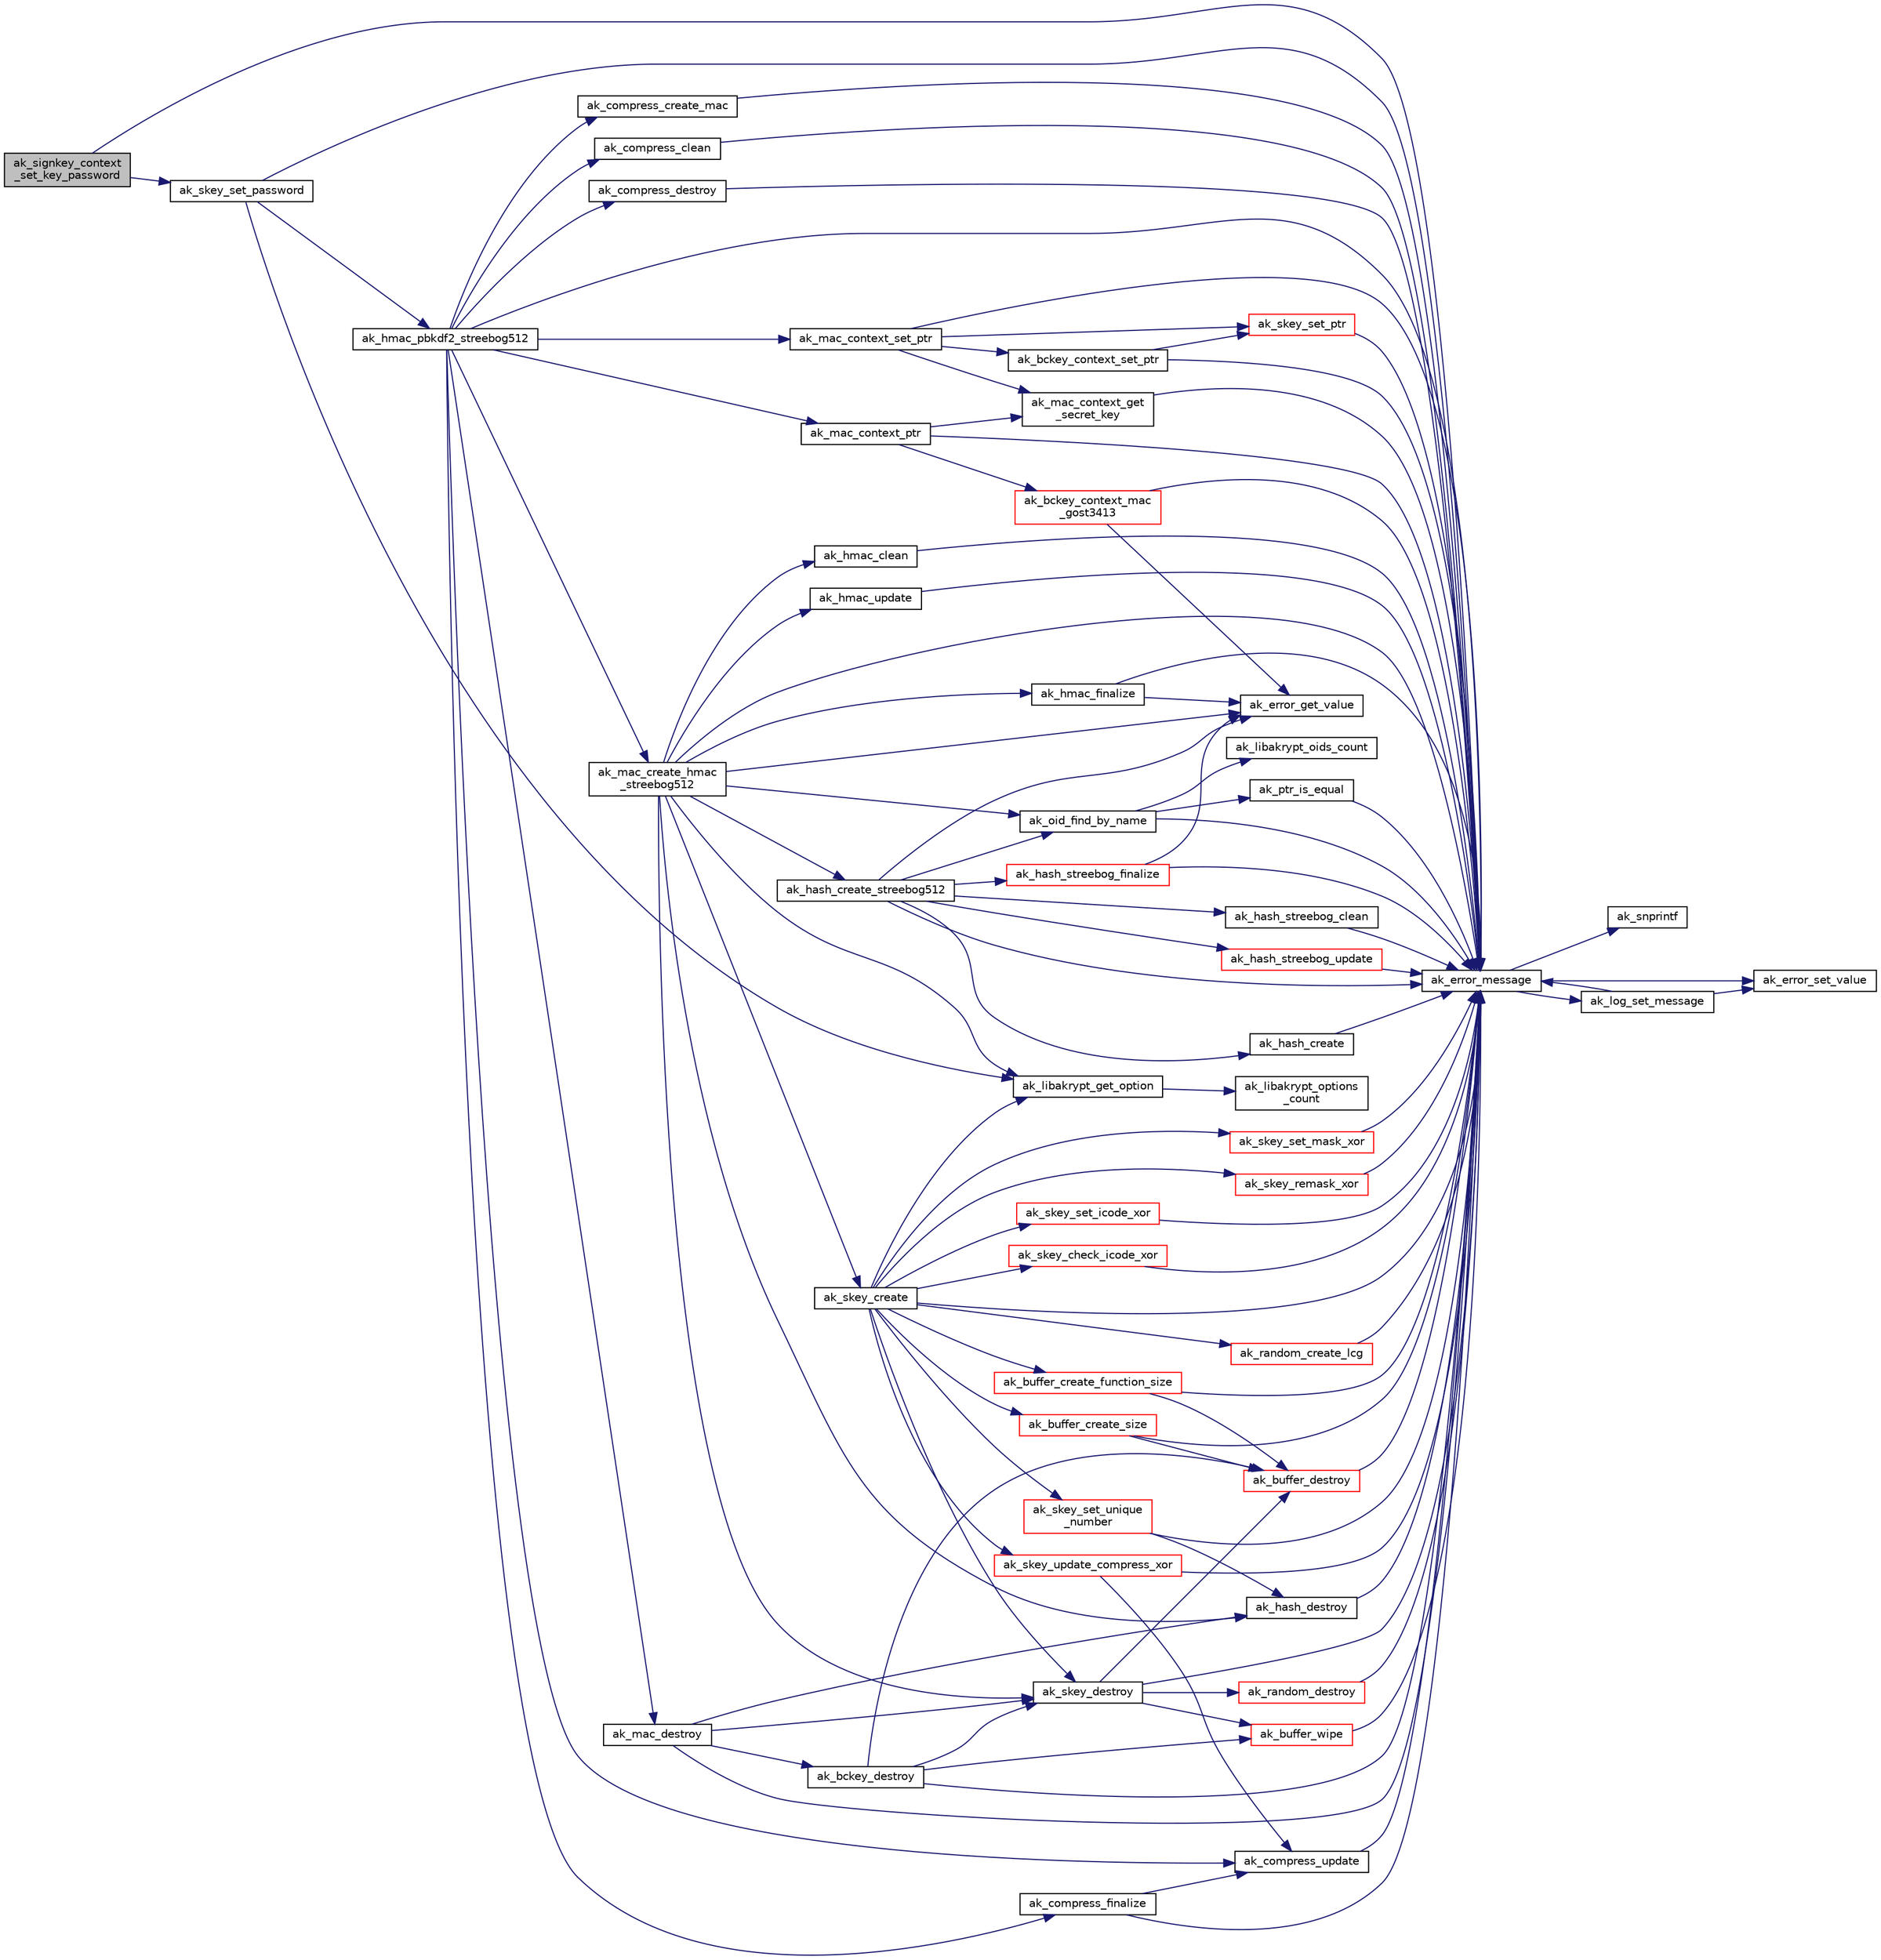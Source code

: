 digraph "ak_signkey_context_set_key_password"
{
  edge [fontname="Helvetica",fontsize="10",labelfontname="Helvetica",labelfontsize="10"];
  node [fontname="Helvetica",fontsize="10",shape=record];
  rankdir="LR";
  Node1 [label="ak_signkey_context\l_set_key_password",height=0.2,width=0.4,color="black", fillcolor="grey75", style="filled", fontcolor="black"];
  Node1 -> Node2 [color="midnightblue",fontsize="10",style="solid",fontname="Helvetica"];
  Node2 [label="ak_error_message",height=0.2,width=0.4,color="black", fillcolor="white", style="filled",URL="$ak__log_8c.html#a80a4822cbd184b3cbcc43096126eb52b",tooltip="Вывод сообщений о возникшей в процессе выполнения ошибке. "];
  Node2 -> Node3 [color="midnightblue",fontsize="10",style="solid",fontname="Helvetica"];
  Node3 [label="ak_snprintf",height=0.2,width=0.4,color="black", fillcolor="white", style="filled",URL="$ak__log_8c.html#a129225cc1640b6773cf0a7d629f0dca6",tooltip="Обобщенная реализация функции snprintf для различных компиляторов. "];
  Node2 -> Node4 [color="midnightblue",fontsize="10",style="solid",fontname="Helvetica"];
  Node4 [label="ak_log_set_message",height=0.2,width=0.4,color="black", fillcolor="white", style="filled",URL="$ak__log_8c.html#a25eff854c3f398d72791d04662d0978a",tooltip="Прямой вывод сообщения аудита. "];
  Node4 -> Node5 [color="midnightblue",fontsize="10",style="solid",fontname="Helvetica"];
  Node5 [label="ak_error_set_value",height=0.2,width=0.4,color="black", fillcolor="white", style="filled",URL="$ak__log_8c.html#a700e68d9e88d81489869ba269af25c7b",tooltip="Функция устанавливает значение переменной, хранящей ошибку выполнения программы. "];
  Node4 -> Node2 [color="midnightblue",fontsize="10",style="solid",fontname="Helvetica"];
  Node2 -> Node5 [color="midnightblue",fontsize="10",style="solid",fontname="Helvetica"];
  Node1 -> Node6 [color="midnightblue",fontsize="10",style="solid",fontname="Helvetica"];
  Node6 [label="ak_skey_set_password",height=0.2,width=0.4,color="black", fillcolor="white", style="filled",URL="$ak__skey_8c.html#aa420eb17aa373f16c654f8328a8ba742",tooltip="Присвоение секретному ключу значения, выработанного из пароля "];
  Node6 -> Node2 [color="midnightblue",fontsize="10",style="solid",fontname="Helvetica"];
  Node6 -> Node7 [color="midnightblue",fontsize="10",style="solid",fontname="Helvetica"];
  Node7 [label="ak_hmac_pbkdf2_streebog512",height=0.2,width=0.4,color="black", fillcolor="white", style="filled",URL="$ak__hmac_8c.html#aab35977f3c392d3f62bef73e4ab253bb",tooltip="Развертка ключевого вектора из пароля (согласно Р 50.1.111-2016, раздел 4) "];
  Node7 -> Node2 [color="midnightblue",fontsize="10",style="solid",fontname="Helvetica"];
  Node7 -> Node8 [color="midnightblue",fontsize="10",style="solid",fontname="Helvetica"];
  Node8 [label="ak_mac_create_hmac\l_streebog512",height=0.2,width=0.4,color="black", fillcolor="white", style="filled",URL="$ak__hmac_8c.html#a86f72520e2c5b0679a7298015242dd40",tooltip="Инициализация ключа алгоритма выработки имитовставки hmac на основе streebog512. "];
  Node8 -> Node9 [color="midnightblue",fontsize="10",style="solid",fontname="Helvetica"];
  Node9 [label="ak_hash_create_streebog512",height=0.2,width=0.4,color="black", fillcolor="white", style="filled",URL="$ak__hash_8h.html#a7ed6e2c852160fb48ef9fac46b91bcd2",tooltip="Инициализация контекста функции бесключевого хеширования ГОСТ Р 34.11-2012 (Стрибог512). "];
  Node9 -> Node2 [color="midnightblue",fontsize="10",style="solid",fontname="Helvetica"];
  Node9 -> Node10 [color="midnightblue",fontsize="10",style="solid",fontname="Helvetica"];
  Node10 [label="ak_hash_create",height=0.2,width=0.4,color="black", fillcolor="white", style="filled",URL="$ak__hash_8c.html#a8c7568f76446f2eeb5017fdae910fc35",tooltip="Инициализация контекста функции хеширования. "];
  Node10 -> Node2 [color="midnightblue",fontsize="10",style="solid",fontname="Helvetica"];
  Node9 -> Node11 [color="midnightblue",fontsize="10",style="solid",fontname="Helvetica"];
  Node11 [label="ak_oid_find_by_name",height=0.2,width=0.4,color="black", fillcolor="white", style="filled",URL="$ak__oid_8c.html#a54ed66e94caacfda6aed38210b6b6443",tooltip="Поиск OID его имени. "];
  Node11 -> Node2 [color="midnightblue",fontsize="10",style="solid",fontname="Helvetica"];
  Node11 -> Node12 [color="midnightblue",fontsize="10",style="solid",fontname="Helvetica"];
  Node12 [label="ak_ptr_is_equal",height=0.2,width=0.4,color="black", fillcolor="white", style="filled",URL="$ak__tools_8c.html#aad0f57a8872509185b031a4dca334f98",tooltip="Сравнение двух областей памяти. "];
  Node12 -> Node2 [color="midnightblue",fontsize="10",style="solid",fontname="Helvetica"];
  Node11 -> Node13 [color="midnightblue",fontsize="10",style="solid",fontname="Helvetica"];
  Node13 [label="ak_libakrypt_oids_count",height=0.2,width=0.4,color="black", fillcolor="white", style="filled",URL="$ak__oid_8c.html#a40c98c3dad257cd9a3b3a3ce42eab77c",tooltip="Получение количества доступных OID библиотеки. "];
  Node9 -> Node14 [color="midnightblue",fontsize="10",style="solid",fontname="Helvetica"];
  Node14 [label="ak_error_get_value",height=0.2,width=0.4,color="black", fillcolor="white", style="filled",URL="$ak__log_8c.html#aa0cdd429c558ca0448ce3a8e9529e920",tooltip="Функция возвращает код последней ошибки выполнения программы. "];
  Node9 -> Node15 [color="midnightblue",fontsize="10",style="solid",fontname="Helvetica"];
  Node15 [label="ak_hash_streebog_clean",height=0.2,width=0.4,color="black", fillcolor="white", style="filled",URL="$ak__streebog_8c.html#a92fd7f1a8005cdc510caaa4f0d1daff1"];
  Node15 -> Node2 [color="midnightblue",fontsize="10",style="solid",fontname="Helvetica"];
  Node9 -> Node16 [color="midnightblue",fontsize="10",style="solid",fontname="Helvetica"];
  Node16 [label="ak_hash_streebog_update",height=0.2,width=0.4,color="red", fillcolor="white", style="filled",URL="$ak__streebog_8c.html#a58d0d786e18b5055bdeedd91387fa48c"];
  Node16 -> Node2 [color="midnightblue",fontsize="10",style="solid",fontname="Helvetica"];
  Node9 -> Node17 [color="midnightblue",fontsize="10",style="solid",fontname="Helvetica"];
  Node17 [label="ak_hash_streebog_finalize",height=0.2,width=0.4,color="red", fillcolor="white", style="filled",URL="$ak__streebog_8c.html#a268d663ae1b4436b73f48afabc091463"];
  Node17 -> Node2 [color="midnightblue",fontsize="10",style="solid",fontname="Helvetica"];
  Node17 -> Node14 [color="midnightblue",fontsize="10",style="solid",fontname="Helvetica"];
  Node8 -> Node2 [color="midnightblue",fontsize="10",style="solid",fontname="Helvetica"];
  Node8 -> Node18 [color="midnightblue",fontsize="10",style="solid",fontname="Helvetica"];
  Node18 [label="ak_skey_create",height=0.2,width=0.4,color="black", fillcolor="white", style="filled",URL="$ak__skey_8c.html#a479a01ca31a364a0afb99fcea7ef240f",tooltip="Инициализация структуры секретного ключа. "];
  Node18 -> Node2 [color="midnightblue",fontsize="10",style="solid",fontname="Helvetica"];
  Node18 -> Node19 [color="midnightblue",fontsize="10",style="solid",fontname="Helvetica"];
  Node19 [label="ak_buffer_create_function_size",height=0.2,width=0.4,color="red", fillcolor="white", style="filled",URL="$ak__buffer_8c.html#a16fa2cbd787914ca316618586aa041fe",tooltip="Инициализация буффера с заданными обработчиками выделения и освобождения памяти. "];
  Node19 -> Node2 [color="midnightblue",fontsize="10",style="solid",fontname="Helvetica"];
  Node19 -> Node20 [color="midnightblue",fontsize="10",style="solid",fontname="Helvetica"];
  Node20 [label="ak_buffer_destroy",height=0.2,width=0.4,color="red", fillcolor="white", style="filled",URL="$ak__buffer_8c.html#a25ac100ac189695aeafbf8f81db91bf7",tooltip="Уничтожение данных, хранящиеся в полях структуры struct buffer. "];
  Node20 -> Node2 [color="midnightblue",fontsize="10",style="solid",fontname="Helvetica"];
  Node18 -> Node21 [color="midnightblue",fontsize="10",style="solid",fontname="Helvetica"];
  Node21 [label="ak_skey_destroy",height=0.2,width=0.4,color="black", fillcolor="white", style="filled",URL="$ak__skey_8c.html#adde06281c64694f8a92b5399f9fe116a",tooltip="Очистка структуры секретного ключа. "];
  Node21 -> Node2 [color="midnightblue",fontsize="10",style="solid",fontname="Helvetica"];
  Node21 -> Node22 [color="midnightblue",fontsize="10",style="solid",fontname="Helvetica"];
  Node22 [label="ak_buffer_wipe",height=0.2,width=0.4,color="red", fillcolor="white", style="filled",URL="$ak__buffer_8c.html#afbe9aa168275d43dfedce2de4d2242b7",tooltip="Зачистка данных, хранящихся в буффере. "];
  Node22 -> Node2 [color="midnightblue",fontsize="10",style="solid",fontname="Helvetica"];
  Node21 -> Node20 [color="midnightblue",fontsize="10",style="solid",fontname="Helvetica"];
  Node21 -> Node23 [color="midnightblue",fontsize="10",style="solid",fontname="Helvetica"];
  Node23 [label="ak_random_destroy",height=0.2,width=0.4,color="red", fillcolor="white", style="filled",URL="$ak__random_8c.html#a6a4676e2f5acb44c1023dc640f271448",tooltip="Уничтожение данных, хранящихся в полях структуры struct random. "];
  Node23 -> Node2 [color="midnightblue",fontsize="10",style="solid",fontname="Helvetica"];
  Node18 -> Node24 [color="midnightblue",fontsize="10",style="solid",fontname="Helvetica"];
  Node24 [label="ak_buffer_create_size",height=0.2,width=0.4,color="red", fillcolor="white", style="filled",URL="$ak__buffer_8c.html#aa3ef6502e15e0d51bf6d35808747b802",tooltip="Инициализация буффера и выделение памяти фиксированной длины. "];
  Node24 -> Node2 [color="midnightblue",fontsize="10",style="solid",fontname="Helvetica"];
  Node24 -> Node20 [color="midnightblue",fontsize="10",style="solid",fontname="Helvetica"];
  Node18 -> Node25 [color="midnightblue",fontsize="10",style="solid",fontname="Helvetica"];
  Node25 [label="ak_random_create_lcg",height=0.2,width=0.4,color="red", fillcolor="white", style="filled",URL="$ak__random_8c.html#a7591cdc413cb73da8b1eb463aebc2530",tooltip="Создание линейного конгруэнтного генератора псевдо-случайных чисел. "];
  Node25 -> Node2 [color="midnightblue",fontsize="10",style="solid",fontname="Helvetica"];
  Node18 -> Node26 [color="midnightblue",fontsize="10",style="solid",fontname="Helvetica"];
  Node26 [label="ak_libakrypt_get_option",height=0.2,width=0.4,color="black", fillcolor="white", style="filled",URL="$ak__libakrypt_8c.html#a784731c52e26697d5d5fe179f0fb1969",tooltip="Функция возвращает значение опции с заданным именем. "];
  Node26 -> Node27 [color="midnightblue",fontsize="10",style="solid",fontname="Helvetica"];
  Node27 [label="ak_libakrypt_options\l_count",height=0.2,width=0.4,color="black", fillcolor="white", style="filled",URL="$ak__libakrypt_8c.html#a2a9bc8b5608f12451a25dd8a7d278b01",tooltip="Функция возвращает общее количество опций библиотеки. "];
  Node18 -> Node28 [color="midnightblue",fontsize="10",style="solid",fontname="Helvetica"];
  Node28 [label="ak_skey_set_unique\l_number",height=0.2,width=0.4,color="red", fillcolor="white", style="filled",URL="$ak__skey_8c.html#a2313614dd5e9f00c5bcf074a01bc8c34",tooltip="Присвоение секретному ключу уникального номера. "];
  Node28 -> Node2 [color="midnightblue",fontsize="10",style="solid",fontname="Helvetica"];
  Node28 -> Node29 [color="midnightblue",fontsize="10",style="solid",fontname="Helvetica"];
  Node29 [label="ak_hash_destroy",height=0.2,width=0.4,color="black", fillcolor="white", style="filled",URL="$ak__hash_8c.html#aea4a84bb72d71f441657796db70a0d99",tooltip="Уничтожение контекста функции хеширования. "];
  Node29 -> Node2 [color="midnightblue",fontsize="10",style="solid",fontname="Helvetica"];
  Node18 -> Node30 [color="midnightblue",fontsize="10",style="solid",fontname="Helvetica"];
  Node30 [label="ak_skey_set_mask_xor",height=0.2,width=0.4,color="red", fillcolor="white", style="filled",URL="$ak__skey_8c.html#ab09d80638b30ab1252602a8fddfdd3a7",tooltip="Наложение в пространстве векторов  аддитивной маски на ключ. "];
  Node30 -> Node2 [color="midnightblue",fontsize="10",style="solid",fontname="Helvetica"];
  Node18 -> Node31 [color="midnightblue",fontsize="10",style="solid",fontname="Helvetica"];
  Node31 [label="ak_skey_remask_xor",height=0.2,width=0.4,color="red", fillcolor="white", style="filled",URL="$ak__skey_8c.html#a156bec2f747d614ea589fe35beb25bf3",tooltip="Смена в пространстве векторов  значения аддитивной маски ключа. "];
  Node31 -> Node2 [color="midnightblue",fontsize="10",style="solid",fontname="Helvetica"];
  Node18 -> Node32 [color="midnightblue",fontsize="10",style="solid",fontname="Helvetica"];
  Node32 [label="ak_skey_set_icode_xor",height=0.2,width=0.4,color="red", fillcolor="white", style="filled",URL="$ak__skey_8c.html#acae0b81cb6e089b7dca9d762b4ae6390",tooltip="Вычисление значения контрольной суммы ключа. "];
  Node32 -> Node2 [color="midnightblue",fontsize="10",style="solid",fontname="Helvetica"];
  Node18 -> Node33 [color="midnightblue",fontsize="10",style="solid",fontname="Helvetica"];
  Node33 [label="ak_skey_check_icode_xor",height=0.2,width=0.4,color="red", fillcolor="white", style="filled",URL="$ak__skey_8c.html#a13461561c5c1be629308ea722ac9b81d",tooltip="Проверка значения контрольной суммы ключа. "];
  Node33 -> Node2 [color="midnightblue",fontsize="10",style="solid",fontname="Helvetica"];
  Node18 -> Node34 [color="midnightblue",fontsize="10",style="solid",fontname="Helvetica"];
  Node34 [label="ak_skey_update_compress_xor",height=0.2,width=0.4,color="red", fillcolor="white", style="filled",URL="$ak__skey_8c.html#a3cd3ba13a0910ed055d76e917a9ac022",tooltip="Получение хешированного значения от ключа. "];
  Node34 -> Node2 [color="midnightblue",fontsize="10",style="solid",fontname="Helvetica"];
  Node34 -> Node35 [color="midnightblue",fontsize="10",style="solid",fontname="Helvetica"];
  Node35 [label="ak_compress_update",height=0.2,width=0.4,color="black", fillcolor="white", style="filled",URL="$ak__compress_8c.html#af4e2eb8ba9cbcce1314b55811f442634",tooltip="Обновление состояния контекста сжимающего отображения. "];
  Node35 -> Node2 [color="midnightblue",fontsize="10",style="solid",fontname="Helvetica"];
  Node8 -> Node29 [color="midnightblue",fontsize="10",style="solid",fontname="Helvetica"];
  Node8 -> Node11 [color="midnightblue",fontsize="10",style="solid",fontname="Helvetica"];
  Node8 -> Node14 [color="midnightblue",fontsize="10",style="solid",fontname="Helvetica"];
  Node8 -> Node21 [color="midnightblue",fontsize="10",style="solid",fontname="Helvetica"];
  Node8 -> Node26 [color="midnightblue",fontsize="10",style="solid",fontname="Helvetica"];
  Node8 -> Node36 [color="midnightblue",fontsize="10",style="solid",fontname="Helvetica"];
  Node36 [label="ak_hmac_clean",height=0.2,width=0.4,color="black", fillcolor="white", style="filled",URL="$ak__hmac_8c.html#a791d6e2965d11f5d5b204bffdcb8c546",tooltip="Функция очищает контекст секретного ключа алгоритма выработки имитовставки hmac, а также проверяет ре..."];
  Node36 -> Node2 [color="midnightblue",fontsize="10",style="solid",fontname="Helvetica"];
  Node8 -> Node37 [color="midnightblue",fontsize="10",style="solid",fontname="Helvetica"];
  Node37 [label="ak_hmac_update",height=0.2,width=0.4,color="black", fillcolor="white", style="filled",URL="$ak__hmac_8c.html#a43eb1f820da4cec5fe626f66eadc7493",tooltip="Функция обновляет текущее состояние контекста алгоритма выработки имитовставки hmac. "];
  Node37 -> Node2 [color="midnightblue",fontsize="10",style="solid",fontname="Helvetica"];
  Node8 -> Node38 [color="midnightblue",fontsize="10",style="solid",fontname="Helvetica"];
  Node38 [label="ak_hmac_finalize",height=0.2,width=0.4,color="black", fillcolor="white", style="filled",URL="$ak__hmac_8c.html#a1a89e6f784f9b80d3ee501218e87c20d",tooltip="Функция завершает вычисление алгоритма выработки имитовставки hmac. "];
  Node38 -> Node2 [color="midnightblue",fontsize="10",style="solid",fontname="Helvetica"];
  Node38 -> Node14 [color="midnightblue",fontsize="10",style="solid",fontname="Helvetica"];
  Node7 -> Node39 [color="midnightblue",fontsize="10",style="solid",fontname="Helvetica"];
  Node39 [label="ak_mac_context_set_ptr",height=0.2,width=0.4,color="black", fillcolor="white", style="filled",URL="$ak__mac_8c.html#a6c9de0cbd77cb316f1dbb86be3c311e4",tooltip="Присвоение контексту ключа алгоритма выработки имитовставки константного значения. "];
  Node39 -> Node2 [color="midnightblue",fontsize="10",style="solid",fontname="Helvetica"];
  Node39 -> Node40 [color="midnightblue",fontsize="10",style="solid",fontname="Helvetica"];
  Node40 [label="ak_bckey_context_set_ptr",height=0.2,width=0.4,color="black", fillcolor="white", style="filled",URL="$ak__bckey_8c.html#a3aab6d6fcf4d1ab29cae1fc57f124bc9",tooltip="Присвоение контексту ключа алгоритма блочного шифрования константного значения. "];
  Node40 -> Node2 [color="midnightblue",fontsize="10",style="solid",fontname="Helvetica"];
  Node40 -> Node41 [color="midnightblue",fontsize="10",style="solid",fontname="Helvetica"];
  Node41 [label="ak_skey_set_ptr",height=0.2,width=0.4,color="red", fillcolor="white", style="filled",URL="$ak__skey_8c.html#a665b1e83d5e884401093eee9fa7da22e",tooltip="Присвоение секретному ключу константного значения. "];
  Node41 -> Node2 [color="midnightblue",fontsize="10",style="solid",fontname="Helvetica"];
  Node39 -> Node41 [color="midnightblue",fontsize="10",style="solid",fontname="Helvetica"];
  Node39 -> Node42 [color="midnightblue",fontsize="10",style="solid",fontname="Helvetica"];
  Node42 [label="ak_mac_context_get\l_secret_key",height=0.2,width=0.4,color="black", fillcolor="white", style="filled",URL="$ak__mac_8c.html#ae617b37fd89e0b8f7e19c07a9654c659",tooltip="Функция возвращает указатель на секретный ключ алгоритма выработки имитовставки. "];
  Node42 -> Node2 [color="midnightblue",fontsize="10",style="solid",fontname="Helvetica"];
  Node7 -> Node43 [color="midnightblue",fontsize="10",style="solid",fontname="Helvetica"];
  Node43 [label="ak_compress_create_mac",height=0.2,width=0.4,color="black", fillcolor="white", style="filled",URL="$ak__compress_8c.html#ac784c761a1c90549b6a354ef3a1a66a4",tooltip="Инициализация контекста сжимающего отображения, реализуемого при помощи ключевой функции хеширования..."];
  Node43 -> Node2 [color="midnightblue",fontsize="10",style="solid",fontname="Helvetica"];
  Node7 -> Node44 [color="midnightblue",fontsize="10",style="solid",fontname="Helvetica"];
  Node44 [label="ak_compress_clean",height=0.2,width=0.4,color="black", fillcolor="white", style="filled",URL="$ak__compress_8c.html#a4ccfd6acdaf53703e38dfb059eb66447",tooltip="Очистка контекста сжимающего отображения. "];
  Node44 -> Node2 [color="midnightblue",fontsize="10",style="solid",fontname="Helvetica"];
  Node7 -> Node35 [color="midnightblue",fontsize="10",style="solid",fontname="Helvetica"];
  Node7 -> Node45 [color="midnightblue",fontsize="10",style="solid",fontname="Helvetica"];
  Node45 [label="ak_compress_finalize",height=0.2,width=0.4,color="black", fillcolor="white", style="filled",URL="$ak__compress_8c.html#ae83443579230980fed2cfc3c2bec0488",tooltip="Обновление состояние и вычисление результата применения сжимающего отображения. "];
  Node45 -> Node2 [color="midnightblue",fontsize="10",style="solid",fontname="Helvetica"];
  Node45 -> Node35 [color="midnightblue",fontsize="10",style="solid",fontname="Helvetica"];
  Node7 -> Node46 [color="midnightblue",fontsize="10",style="solid",fontname="Helvetica"];
  Node46 [label="ak_compress_destroy",height=0.2,width=0.4,color="black", fillcolor="white", style="filled",URL="$ak__compress_8c.html#a1a2220fdaff8ccc3661a9e5d067cc02f",tooltip="Уничтожение контекста сжимающего отображения. "];
  Node46 -> Node2 [color="midnightblue",fontsize="10",style="solid",fontname="Helvetica"];
  Node7 -> Node47 [color="midnightblue",fontsize="10",style="solid",fontname="Helvetica"];
  Node47 [label="ak_mac_context_ptr",height=0.2,width=0.4,color="black", fillcolor="white", style="filled",URL="$ak__mac_8c.html#ad78c7ea9ec2c609661922871440b7a7c",tooltip="Вычисление имитовставки для заданной области памяти известной длины. "];
  Node47 -> Node2 [color="midnightblue",fontsize="10",style="solid",fontname="Helvetica"];
  Node47 -> Node48 [color="midnightblue",fontsize="10",style="solid",fontname="Helvetica"];
  Node48 [label="ak_bckey_context_mac\l_gost3413",height=0.2,width=0.4,color="red", fillcolor="white", style="filled",URL="$ak__bckey_8c.html#a7283eaeb6fd9e5b43fd34a5b58ca1ed3",tooltip="Вычисление имитовставки от заданной области данных. "];
  Node48 -> Node2 [color="midnightblue",fontsize="10",style="solid",fontname="Helvetica"];
  Node48 -> Node14 [color="midnightblue",fontsize="10",style="solid",fontname="Helvetica"];
  Node47 -> Node42 [color="midnightblue",fontsize="10",style="solid",fontname="Helvetica"];
  Node7 -> Node49 [color="midnightblue",fontsize="10",style="solid",fontname="Helvetica"];
  Node49 [label="ak_mac_destroy",height=0.2,width=0.4,color="black", fillcolor="white", style="filled",URL="$ak__mac_8c.html#adf25adec2006c3b0dda4bcfeb314c7e3",tooltip="Уничтожение контекста ключа алгоритма выработки имитовставки hmac. "];
  Node49 -> Node2 [color="midnightblue",fontsize="10",style="solid",fontname="Helvetica"];
  Node49 -> Node21 [color="midnightblue",fontsize="10",style="solid",fontname="Helvetica"];
  Node49 -> Node29 [color="midnightblue",fontsize="10",style="solid",fontname="Helvetica"];
  Node49 -> Node50 [color="midnightblue",fontsize="10",style="solid",fontname="Helvetica"];
  Node50 [label="ak_bckey_destroy",height=0.2,width=0.4,color="black", fillcolor="white", style="filled",URL="$ak__bckey_8c.html#a1c377ad251596452b8ab8979dd794cff",tooltip="Очистка ключа алгоритма блочного шифрования. "];
  Node50 -> Node2 [color="midnightblue",fontsize="10",style="solid",fontname="Helvetica"];
  Node50 -> Node22 [color="midnightblue",fontsize="10",style="solid",fontname="Helvetica"];
  Node50 -> Node20 [color="midnightblue",fontsize="10",style="solid",fontname="Helvetica"];
  Node50 -> Node21 [color="midnightblue",fontsize="10",style="solid",fontname="Helvetica"];
  Node6 -> Node26 [color="midnightblue",fontsize="10",style="solid",fontname="Helvetica"];
}
